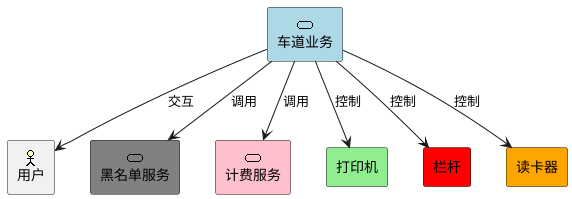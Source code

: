 @startuml


archimate  "用户" as user <<business-actor>>

archimate  #LightBlue "车道业务" as bizLogic <<service>>
archimate  #grey  "黑名单服务" as blservice <<service>>
archimate  #pink  "计费服务" as biservice <<service>>
' archimate  #green  "交互界面" as blservice <<service>>

rectangle 打印机 as printer #lightgreen
rectangle 栏杆 as brake #red
rectangle 读卡器 as reader #orange


bizLogic -down-> user : 交互
bizLogic -down-> printer : 控制
bizLogic -down-> reader : 控制
bizLogic -down-> brake : 控制
bizLogic -down-> blservice : 调用
bizLogic -down-> biservice : 调用

@enduml